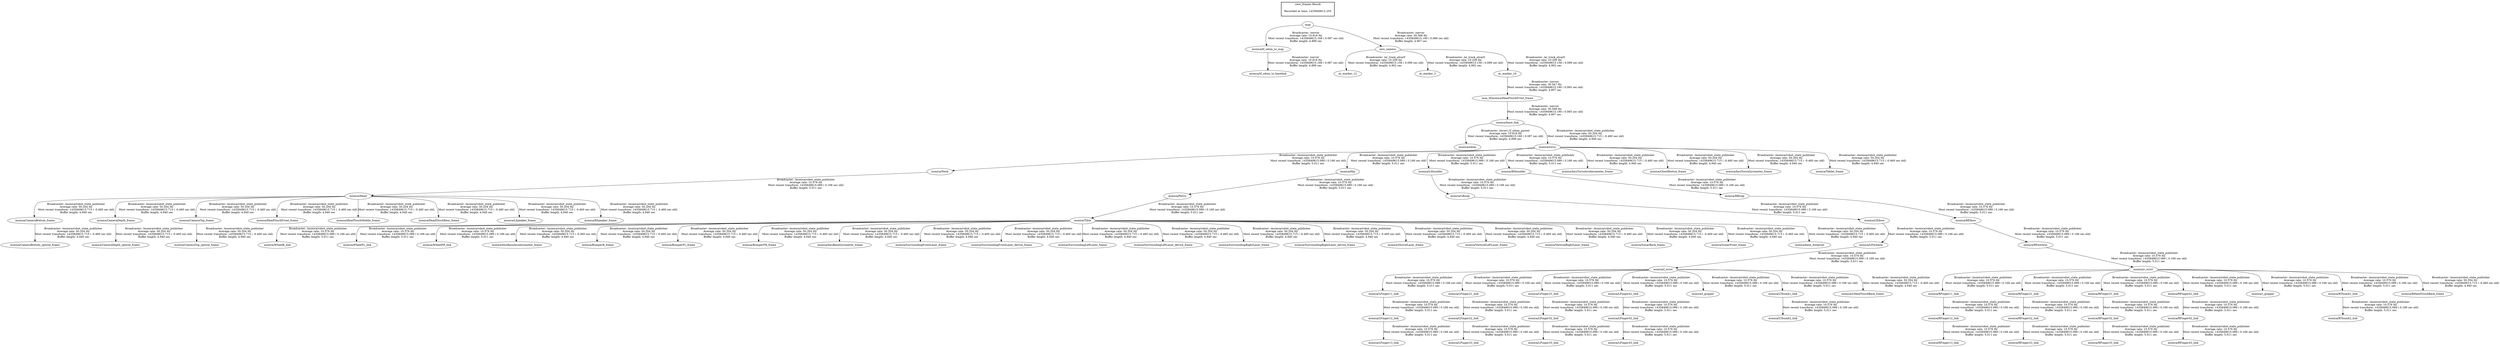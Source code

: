 digraph G {
"monica/base_link" -> "monica/odom"[label="Broadcaster: /invert_tf_odom_parent\nAverage rate: 10.818 Hz\nMost recent transform: 1435849615.168 ( 0.087 sec old)\nBuffer length: 4.899 sec\n"];
"mon_tf/monica/HeadTouchFront_frame" -> "monica/base_link"[label="Broadcaster: /server\nAverage rate: 30.568 Hz\nMost recent transform: 1435849615.190 ( 0.065 sec old)\nBuffer length: 4.907 sec\n"];
"monica/Neck" -> "monica/Head"[label="Broadcaster: /monica/robot_state_publisher\nAverage rate: 10.576 Hz\nMost recent transform: 1435849615.089 ( 0.166 sec old)\nBuffer length: 5.011 sec\n"];
"monica/torso" -> "monica/Neck"[label="Broadcaster: /monica/robot_state_publisher\nAverage rate: 10.576 Hz\nMost recent transform: 1435849615.089 ( 0.166 sec old)\nBuffer length: 5.011 sec\n"];
"monica/base_link" -> "monica/torso"[label="Broadcaster: /monica/robot_state_publisher\nAverage rate: 50.204 Hz\nMost recent transform: 1435849615.715 ( -0.460 sec old)\nBuffer length: 4.940 sec\n"];
"monica/Hip" -> "monica/Pelvis"[label="Broadcaster: /monica/robot_state_publisher\nAverage rate: 10.576 Hz\nMost recent transform: 1435849615.089 ( 0.166 sec old)\nBuffer length: 5.011 sec\n"];
"monica/torso" -> "monica/Hip"[label="Broadcaster: /monica/robot_state_publisher\nAverage rate: 10.576 Hz\nMost recent transform: 1435849615.089 ( 0.166 sec old)\nBuffer length: 5.011 sec\n"];
"monica/Pelvis" -> "monica/Tibia"[label="Broadcaster: /monica/robot_state_publisher\nAverage rate: 10.576 Hz\nMost recent transform: 1435849615.089 ( 0.166 sec old)\nBuffer length: 5.011 sec\n"];
"monica/LElbow" -> "monica/LForeArm"[label="Broadcaster: /monica/robot_state_publisher\nAverage rate: 10.576 Hz\nMost recent transform: 1435849615.089 ( 0.166 sec old)\nBuffer length: 5.011 sec\n"];
"monica/LBicep" -> "monica/LElbow"[label="Broadcaster: /monica/robot_state_publisher\nAverage rate: 10.576 Hz\nMost recent transform: 1435849615.089 ( 0.166 sec old)\nBuffer length: 5.011 sec\n"];
"monica/LShoulder" -> "monica/LBicep"[label="Broadcaster: /monica/robot_state_publisher\nAverage rate: 10.576 Hz\nMost recent transform: 1435849615.089 ( 0.166 sec old)\nBuffer length: 5.011 sec\n"];
"monica/l_wrist" -> "monica/LFinger11_link"[label="Broadcaster: /monica/robot_state_publisher\nAverage rate: 10.576 Hz\nMost recent transform: 1435849615.089 ( 0.166 sec old)\nBuffer length: 5.011 sec\n"];
"monica/LForeArm" -> "monica/l_wrist"[label="Broadcaster: /monica/robot_state_publisher\nAverage rate: 10.576 Hz\nMost recent transform: 1435849615.089 ( 0.166 sec old)\nBuffer length: 5.011 sec\n"];
"monica/LFinger11_link" -> "monica/LFinger12_link"[label="Broadcaster: /monica/robot_state_publisher\nAverage rate: 10.576 Hz\nMost recent transform: 1435849615.089 ( 0.166 sec old)\nBuffer length: 5.011 sec\n"];
"monica/LFinger12_link" -> "monica/LFinger13_link"[label="Broadcaster: /monica/robot_state_publisher\nAverage rate: 10.576 Hz\nMost recent transform: 1435849615.089 ( 0.166 sec old)\nBuffer length: 5.011 sec\n"];
"monica/l_wrist" -> "monica/LFinger21_link"[label="Broadcaster: /monica/robot_state_publisher\nAverage rate: 10.576 Hz\nMost recent transform: 1435849615.089 ( 0.166 sec old)\nBuffer length: 5.011 sec\n"];
"monica/LFinger21_link" -> "monica/LFinger22_link"[label="Broadcaster: /monica/robot_state_publisher\nAverage rate: 10.576 Hz\nMost recent transform: 1435849615.089 ( 0.166 sec old)\nBuffer length: 5.011 sec\n"];
"monica/LFinger22_link" -> "monica/LFinger23_link"[label="Broadcaster: /monica/robot_state_publisher\nAverage rate: 10.576 Hz\nMost recent transform: 1435849615.089 ( 0.166 sec old)\nBuffer length: 5.011 sec\n"];
"monica/l_wrist" -> "monica/LFinger31_link"[label="Broadcaster: /monica/robot_state_publisher\nAverage rate: 10.576 Hz\nMost recent transform: 1435849615.089 ( 0.166 sec old)\nBuffer length: 5.011 sec\n"];
"monica/LFinger31_link" -> "monica/LFinger32_link"[label="Broadcaster: /monica/robot_state_publisher\nAverage rate: 10.576 Hz\nMost recent transform: 1435849615.089 ( 0.166 sec old)\nBuffer length: 5.011 sec\n"];
"monica/LFinger32_link" -> "monica/LFinger33_link"[label="Broadcaster: /monica/robot_state_publisher\nAverage rate: 10.576 Hz\nMost recent transform: 1435849615.089 ( 0.166 sec old)\nBuffer length: 5.011 sec\n"];
"monica/l_wrist" -> "monica/LFinger41_link"[label="Broadcaster: /monica/robot_state_publisher\nAverage rate: 10.576 Hz\nMost recent transform: 1435849615.089 ( 0.166 sec old)\nBuffer length: 5.011 sec\n"];
"monica/LFinger41_link" -> "monica/LFinger42_link"[label="Broadcaster: /monica/robot_state_publisher\nAverage rate: 10.576 Hz\nMost recent transform: 1435849615.089 ( 0.166 sec old)\nBuffer length: 5.011 sec\n"];
"monica/LFinger42_link" -> "monica/LFinger43_link"[label="Broadcaster: /monica/robot_state_publisher\nAverage rate: 10.576 Hz\nMost recent transform: 1435849615.089 ( 0.166 sec old)\nBuffer length: 5.011 sec\n"];
"monica/l_wrist" -> "monica/l_gripper"[label="Broadcaster: /monica/robot_state_publisher\nAverage rate: 10.576 Hz\nMost recent transform: 1435849615.089 ( 0.166 sec old)\nBuffer length: 5.011 sec\n"];
"monica/torso" -> "monica/LShoulder"[label="Broadcaster: /monica/robot_state_publisher\nAverage rate: 10.576 Hz\nMost recent transform: 1435849615.089 ( 0.166 sec old)\nBuffer length: 5.011 sec\n"];
"monica/l_wrist" -> "monica/LThumb1_link"[label="Broadcaster: /monica/robot_state_publisher\nAverage rate: 10.576 Hz\nMost recent transform: 1435849615.089 ( 0.166 sec old)\nBuffer length: 5.011 sec\n"];
"monica/LThumb1_link" -> "monica/LThumb2_link"[label="Broadcaster: /monica/robot_state_publisher\nAverage rate: 10.576 Hz\nMost recent transform: 1435849615.089 ( 0.166 sec old)\nBuffer length: 5.011 sec\n"];
"monica/RElbow" -> "monica/RForeArm"[label="Broadcaster: /monica/robot_state_publisher\nAverage rate: 10.576 Hz\nMost recent transform: 1435849615.089 ( 0.166 sec old)\nBuffer length: 5.011 sec\n"];
"monica/RBicep" -> "monica/RElbow"[label="Broadcaster: /monica/robot_state_publisher\nAverage rate: 10.576 Hz\nMost recent transform: 1435849615.089 ( 0.166 sec old)\nBuffer length: 5.011 sec\n"];
"monica/RShoulder" -> "monica/RBicep"[label="Broadcaster: /monica/robot_state_publisher\nAverage rate: 10.576 Hz\nMost recent transform: 1435849615.089 ( 0.166 sec old)\nBuffer length: 5.011 sec\n"];
"monica/r_wrist" -> "monica/RFinger11_link"[label="Broadcaster: /monica/robot_state_publisher\nAverage rate: 10.576 Hz\nMost recent transform: 1435849615.089 ( 0.166 sec old)\nBuffer length: 5.011 sec\n"];
"monica/RForeArm" -> "monica/r_wrist"[label="Broadcaster: /monica/robot_state_publisher\nAverage rate: 10.576 Hz\nMost recent transform: 1435849615.089 ( 0.166 sec old)\nBuffer length: 5.011 sec\n"];
"monica/RFinger11_link" -> "monica/RFinger12_link"[label="Broadcaster: /monica/robot_state_publisher\nAverage rate: 10.576 Hz\nMost recent transform: 1435849615.089 ( 0.166 sec old)\nBuffer length: 5.011 sec\n"];
"monica/RFinger12_link" -> "monica/RFinger13_link"[label="Broadcaster: /monica/robot_state_publisher\nAverage rate: 10.576 Hz\nMost recent transform: 1435849615.089 ( 0.166 sec old)\nBuffer length: 5.011 sec\n"];
"monica/r_wrist" -> "monica/RFinger21_link"[label="Broadcaster: /monica/robot_state_publisher\nAverage rate: 10.576 Hz\nMost recent transform: 1435849615.089 ( 0.166 sec old)\nBuffer length: 5.011 sec\n"];
"monica/RFinger21_link" -> "monica/RFinger22_link"[label="Broadcaster: /monica/robot_state_publisher\nAverage rate: 10.576 Hz\nMost recent transform: 1435849615.089 ( 0.166 sec old)\nBuffer length: 5.011 sec\n"];
"monica/RFinger22_link" -> "monica/RFinger23_link"[label="Broadcaster: /monica/robot_state_publisher\nAverage rate: 10.576 Hz\nMost recent transform: 1435849615.089 ( 0.166 sec old)\nBuffer length: 5.011 sec\n"];
"monica/r_wrist" -> "monica/RFinger31_link"[label="Broadcaster: /monica/robot_state_publisher\nAverage rate: 10.576 Hz\nMost recent transform: 1435849615.089 ( 0.166 sec old)\nBuffer length: 5.011 sec\n"];
"monica/RFinger31_link" -> "monica/RFinger32_link"[label="Broadcaster: /monica/robot_state_publisher\nAverage rate: 10.576 Hz\nMost recent transform: 1435849615.089 ( 0.166 sec old)\nBuffer length: 5.011 sec\n"];
"monica/RFinger32_link" -> "monica/RFinger33_link"[label="Broadcaster: /monica/robot_state_publisher\nAverage rate: 10.576 Hz\nMost recent transform: 1435849615.089 ( 0.166 sec old)\nBuffer length: 5.011 sec\n"];
"monica/r_wrist" -> "monica/RFinger41_link"[label="Broadcaster: /monica/robot_state_publisher\nAverage rate: 10.576 Hz\nMost recent transform: 1435849615.089 ( 0.166 sec old)\nBuffer length: 5.011 sec\n"];
"monica/RFinger41_link" -> "monica/RFinger42_link"[label="Broadcaster: /monica/robot_state_publisher\nAverage rate: 10.576 Hz\nMost recent transform: 1435849615.089 ( 0.166 sec old)\nBuffer length: 5.011 sec\n"];
"monica/RFinger42_link" -> "monica/RFinger43_link"[label="Broadcaster: /monica/robot_state_publisher\nAverage rate: 10.576 Hz\nMost recent transform: 1435849615.089 ( 0.166 sec old)\nBuffer length: 5.011 sec\n"];
"monica/r_wrist" -> "monica/r_gripper"[label="Broadcaster: /monica/robot_state_publisher\nAverage rate: 10.576 Hz\nMost recent transform: 1435849615.089 ( 0.166 sec old)\nBuffer length: 5.011 sec\n"];
"monica/torso" -> "monica/RShoulder"[label="Broadcaster: /monica/robot_state_publisher\nAverage rate: 10.576 Hz\nMost recent transform: 1435849615.089 ( 0.166 sec old)\nBuffer length: 5.011 sec\n"];
"monica/r_wrist" -> "monica/RThumb1_link"[label="Broadcaster: /monica/robot_state_publisher\nAverage rate: 10.576 Hz\nMost recent transform: 1435849615.089 ( 0.166 sec old)\nBuffer length: 5.011 sec\n"];
"monica/RThumb1_link" -> "monica/RThumb2_link"[label="Broadcaster: /monica/robot_state_publisher\nAverage rate: 10.576 Hz\nMost recent transform: 1435849615.089 ( 0.166 sec old)\nBuffer length: 5.011 sec\n"];
"monica/Tibia" -> "monica/WheelB_link"[label="Broadcaster: /monica/robot_state_publisher\nAverage rate: 10.576 Hz\nMost recent transform: 1435849615.089 ( 0.166 sec old)\nBuffer length: 5.011 sec\n"];
"monica/Tibia" -> "monica/WheelFL_link"[label="Broadcaster: /monica/robot_state_publisher\nAverage rate: 10.576 Hz\nMost recent transform: 1435849615.089 ( 0.166 sec old)\nBuffer length: 5.011 sec\n"];
"monica/Tibia" -> "monica/WheelFR_link"[label="Broadcaster: /monica/robot_state_publisher\nAverage rate: 10.576 Hz\nMost recent transform: 1435849615.089 ( 0.166 sec old)\nBuffer length: 5.011 sec\n"];
"map" -> "monica/tf_odom_to_map"[label="Broadcaster: /server\nAverage rate: 10.818 Hz\nMost recent transform: 1435849615.168 ( 0.087 sec old)\nBuffer length: 4.899 sec\n"];
"monica/tf_odom_to_map" -> "monica/tf_odom_to_baselink"[label="Broadcaster: /server\nAverage rate: 10.818 Hz\nMost recent transform: 1435849615.168 ( 0.087 sec old)\nBuffer length: 4.899 sec\n"];
"monica/Tibia" -> "monica/ImuBaseAccelerometer_frame"[label="Broadcaster: /monica/robot_state_publisher\nAverage rate: 50.204 Hz\nMost recent transform: 1435849615.715 ( -0.460 sec old)\nBuffer length: 4.940 sec\n"];
"monica/torso" -> "monica/ImuTorsoAccelerometer_frame"[label="Broadcaster: /monica/robot_state_publisher\nAverage rate: 50.204 Hz\nMost recent transform: 1435849615.715 ( -0.460 sec old)\nBuffer length: 4.940 sec\n"];
"monica/Tibia" -> "monica/BumperB_frame"[label="Broadcaster: /monica/robot_state_publisher\nAverage rate: 50.204 Hz\nMost recent transform: 1435849615.715 ( -0.460 sec old)\nBuffer length: 4.940 sec\n"];
"monica/Tibia" -> "monica/BumperFL_frame"[label="Broadcaster: /monica/robot_state_publisher\nAverage rate: 50.204 Hz\nMost recent transform: 1435849615.715 ( -0.460 sec old)\nBuffer length: 4.940 sec\n"];
"monica/Tibia" -> "monica/BumperFR_frame"[label="Broadcaster: /monica/robot_state_publisher\nAverage rate: 50.204 Hz\nMost recent transform: 1435849615.715 ( -0.460 sec old)\nBuffer length: 4.940 sec\n"];
"monica/CameraBottom_frame" -> "monica/CameraBottom_optical_frame"[label="Broadcaster: /monica/robot_state_publisher\nAverage rate: 50.204 Hz\nMost recent transform: 1435849615.715 ( -0.460 sec old)\nBuffer length: 4.940 sec\n"];
"monica/Head" -> "monica/CameraBottom_frame"[label="Broadcaster: /monica/robot_state_publisher\nAverage rate: 50.204 Hz\nMost recent transform: 1435849615.715 ( -0.460 sec old)\nBuffer length: 4.940 sec\n"];
"monica/CameraDepth_frame" -> "monica/CameraDepth_optical_frame"[label="Broadcaster: /monica/robot_state_publisher\nAverage rate: 50.204 Hz\nMost recent transform: 1435849615.715 ( -0.460 sec old)\nBuffer length: 4.940 sec\n"];
"monica/Head" -> "monica/CameraDepth_frame"[label="Broadcaster: /monica/robot_state_publisher\nAverage rate: 50.204 Hz\nMost recent transform: 1435849615.715 ( -0.460 sec old)\nBuffer length: 4.940 sec\n"];
"monica/CameraTop_frame" -> "monica/CameraTop_optical_frame"[label="Broadcaster: /monica/robot_state_publisher\nAverage rate: 50.204 Hz\nMost recent transform: 1435849615.715 ( -0.460 sec old)\nBuffer length: 4.940 sec\n"];
"monica/Head" -> "monica/CameraTop_frame"[label="Broadcaster: /monica/robot_state_publisher\nAverage rate: 50.204 Hz\nMost recent transform: 1435849615.715 ( -0.460 sec old)\nBuffer length: 4.940 sec\n"];
"monica/torso" -> "monica/ChestButton_frame"[label="Broadcaster: /monica/robot_state_publisher\nAverage rate: 50.204 Hz\nMost recent transform: 1435849615.715 ( -0.460 sec old)\nBuffer length: 4.940 sec\n"];
"monica/Tibia" -> "monica/ImuBaseGyrometer_frame"[label="Broadcaster: /monica/robot_state_publisher\nAverage rate: 50.204 Hz\nMost recent transform: 1435849615.715 ( -0.460 sec old)\nBuffer length: 4.940 sec\n"];
"monica/torso" -> "monica/ImuTorsoGyrometer_frame"[label="Broadcaster: /monica/robot_state_publisher\nAverage rate: 50.204 Hz\nMost recent transform: 1435849615.715 ( -0.460 sec old)\nBuffer length: 4.940 sec\n"];
"monica/Head" -> "monica/HeadTouchFront_frame"[label="Broadcaster: /monica/robot_state_publisher\nAverage rate: 50.204 Hz\nMost recent transform: 1435849615.715 ( -0.460 sec old)\nBuffer length: 4.940 sec\n"];
"monica/Head" -> "monica/HeadTouchMiddle_frame"[label="Broadcaster: /monica/robot_state_publisher\nAverage rate: 50.204 Hz\nMost recent transform: 1435849615.715 ( -0.460 sec old)\nBuffer length: 4.940 sec\n"];
"monica/Head" -> "monica/HeadTouchRear_frame"[label="Broadcaster: /monica/robot_state_publisher\nAverage rate: 50.204 Hz\nMost recent transform: 1435849615.715 ( -0.460 sec old)\nBuffer length: 4.940 sec\n"];
"monica/l_wrist" -> "monica/LHandTouchBack_frame"[label="Broadcaster: /monica/robot_state_publisher\nAverage rate: 50.204 Hz\nMost recent transform: 1435849615.715 ( -0.460 sec old)\nBuffer length: 4.940 sec\n"];
"monica/Tibia" -> "monica/SurroundingFrontLaser_frame"[label="Broadcaster: /monica/robot_state_publisher\nAverage rate: 50.204 Hz\nMost recent transform: 1435849615.715 ( -0.460 sec old)\nBuffer length: 4.940 sec\n"];
"monica/Tibia" -> "monica/SurroundingFrontLaser_device_frame"[label="Broadcaster: /monica/robot_state_publisher\nAverage rate: 50.204 Hz\nMost recent transform: 1435849615.715 ( -0.460 sec old)\nBuffer length: 4.940 sec\n"];
"monica/Tibia" -> "monica/SurroundingLeftLaser_frame"[label="Broadcaster: /monica/robot_state_publisher\nAverage rate: 50.204 Hz\nMost recent transform: 1435849615.715 ( -0.460 sec old)\nBuffer length: 4.940 sec\n"];
"monica/Tibia" -> "monica/SurroundingLeftLaser_device_frame"[label="Broadcaster: /monica/robot_state_publisher\nAverage rate: 50.204 Hz\nMost recent transform: 1435849615.715 ( -0.460 sec old)\nBuffer length: 4.940 sec\n"];
"monica/Tibia" -> "monica/SurroundingRightLaser_frame"[label="Broadcaster: /monica/robot_state_publisher\nAverage rate: 50.204 Hz\nMost recent transform: 1435849615.715 ( -0.460 sec old)\nBuffer length: 4.940 sec\n"];
"monica/Tibia" -> "monica/SurroundingRightLaser_device_frame"[label="Broadcaster: /monica/robot_state_publisher\nAverage rate: 50.204 Hz\nMost recent transform: 1435849615.715 ( -0.460 sec old)\nBuffer length: 4.940 sec\n"];
"monica/Tibia" -> "monica/ShovelLaser_frame"[label="Broadcaster: /monica/robot_state_publisher\nAverage rate: 50.204 Hz\nMost recent transform: 1435849615.715 ( -0.460 sec old)\nBuffer length: 4.940 sec\n"];
"monica/Tibia" -> "monica/VerticalLeftLaser_frame"[label="Broadcaster: /monica/robot_state_publisher\nAverage rate: 50.204 Hz\nMost recent transform: 1435849615.715 ( -0.460 sec old)\nBuffer length: 4.940 sec\n"];
"monica/Tibia" -> "monica/VerticalRightLaser_frame"[label="Broadcaster: /monica/robot_state_publisher\nAverage rate: 50.204 Hz\nMost recent transform: 1435849615.715 ( -0.460 sec old)\nBuffer length: 4.940 sec\n"];
"monica/r_wrist" -> "monica/RHandTouchBack_frame"[label="Broadcaster: /monica/robot_state_publisher\nAverage rate: 50.204 Hz\nMost recent transform: 1435849615.715 ( -0.460 sec old)\nBuffer length: 4.940 sec\n"];
"monica/Tibia" -> "monica/SonarBack_frame"[label="Broadcaster: /monica/robot_state_publisher\nAverage rate: 50.204 Hz\nMost recent transform: 1435849615.715 ( -0.460 sec old)\nBuffer length: 4.940 sec\n"];
"monica/Tibia" -> "monica/SonarFront_frame"[label="Broadcaster: /monica/robot_state_publisher\nAverage rate: 50.204 Hz\nMost recent transform: 1435849615.715 ( -0.460 sec old)\nBuffer length: 4.940 sec\n"];
"monica/Head" -> "monica/LSpeaker_frame"[label="Broadcaster: /monica/robot_state_publisher\nAverage rate: 50.204 Hz\nMost recent transform: 1435849615.715 ( -0.460 sec old)\nBuffer length: 4.940 sec\n"];
"monica/Head" -> "monica/RSpeaker_frame"[label="Broadcaster: /monica/robot_state_publisher\nAverage rate: 50.204 Hz\nMost recent transform: 1435849615.715 ( -0.460 sec old)\nBuffer length: 4.940 sec\n"];
"monica/torso" -> "monica/Tablet_frame"[label="Broadcaster: /monica/robot_state_publisher\nAverage rate: 50.204 Hz\nMost recent transform: 1435849615.715 ( -0.460 sec old)\nBuffer length: 4.940 sec\n"];
"monica/Tibia" -> "monica/base_footprint"[label="Broadcaster: /monica/robot_state_publisher\nAverage rate: 50.204 Hz\nMost recent transform: 1435849615.715 ( -0.460 sec old)\nBuffer length: 4.940 sec\n"];
"axis_camera" -> "ar_marker_12"[label="Broadcaster: /ar_track_alvar0\nAverage rate: 10.200 Hz\nMost recent transform: 1435849615.156 ( 0.099 sec old)\nBuffer length: 4.902 sec\n"];
"map" -> "axis_camera"[label="Broadcaster: /server\nAverage rate: 30.566 Hz\nMost recent transform: 1435849615.190 ( 0.066 sec old)\nBuffer length: 4.907 sec\n"];
"axis_camera" -> "ar_marker_3"[label="Broadcaster: /ar_track_alvar0\nAverage rate: 10.200 Hz\nMost recent transform: 1435849615.156 ( 0.099 sec old)\nBuffer length: 4.902 sec\n"];
"axis_camera" -> "ar_marker_16"[label="Broadcaster: /ar_track_alvar0\nAverage rate: 10.200 Hz\nMost recent transform: 1435849615.156 ( 0.099 sec old)\nBuffer length: 4.902 sec\n"];
"ar_marker_16" -> "mon_tf/monica/HeadTouchFront_frame"[label="Broadcaster: /server\nAverage rate: 30.567 Hz\nMost recent transform: 1435849615.190 ( 0.065 sec old)\nBuffer length: 4.907 sec\n"];
edge [style=invis];
 subgraph cluster_legend { style=bold; color=black; label ="view_frames Result";
"Recorded at time: 1435849615.255"[ shape=plaintext ] ;
 }->"map";
}